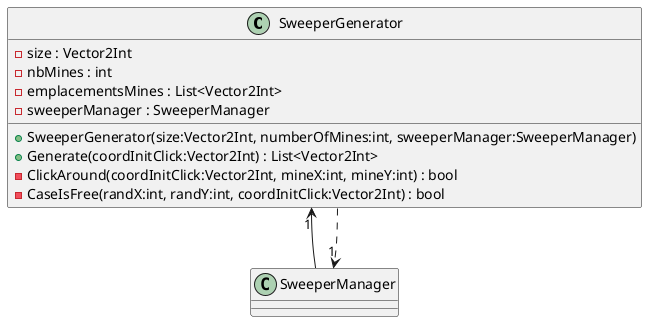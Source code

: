 @startuml
class SweeperGenerator {
    - size : Vector2Int
    - nbMines : int
    - emplacementsMines : List<Vector2Int>
    - sweeperManager : SweeperManager
    + SweeperGenerator(size:Vector2Int, numberOfMines:int, sweeperManager:SweeperManager)
    + Generate(coordInitClick:Vector2Int) : List<Vector2Int>
    - ClickAround(coordInitClick:Vector2Int, mineX:int, mineY:int) : bool
    - CaseIsFree(randX:int, randY:int, coordInitClick:Vector2Int) : bool
}
SweeperGenerator "1" <-- SweeperManager
SweeperGenerator ..> "1" SweeperManager
@enduml
